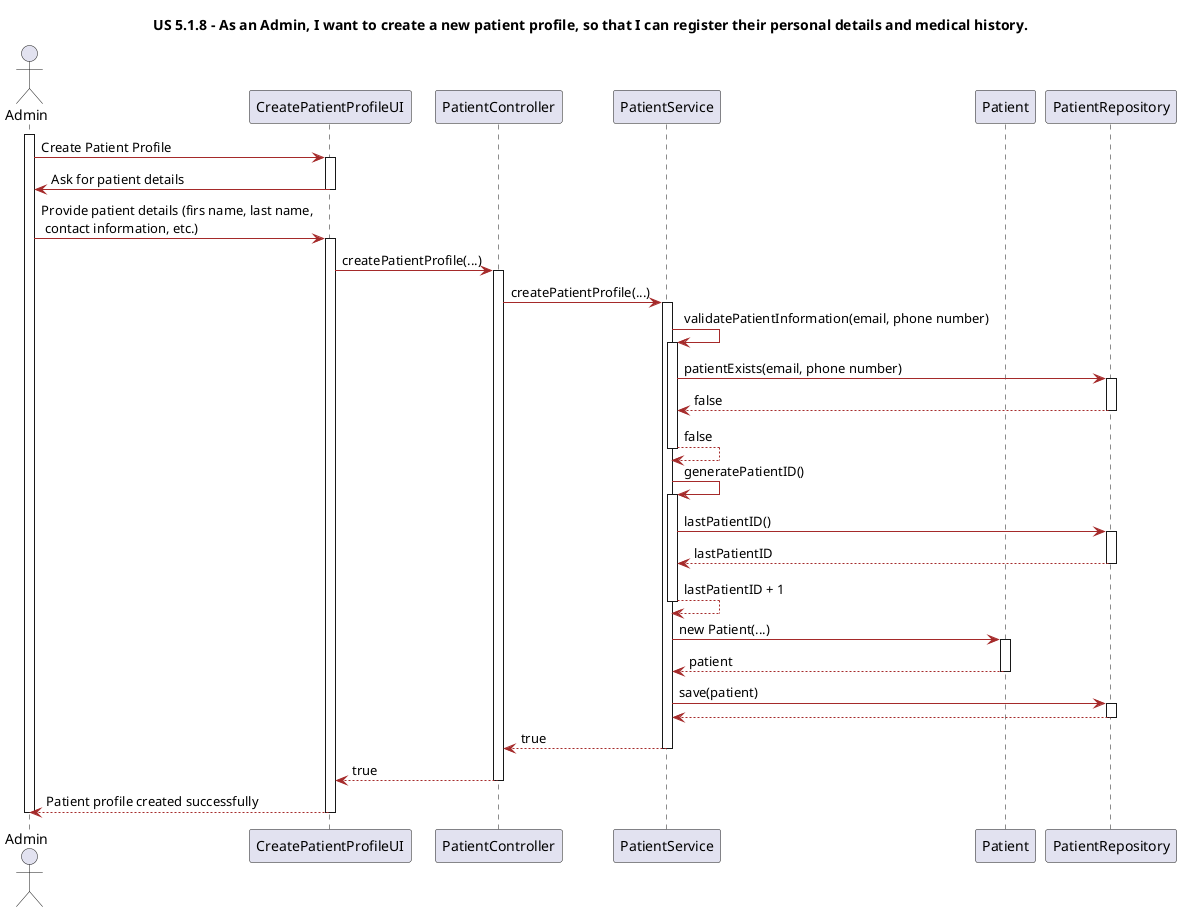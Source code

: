 @startuml


title US 5.1.8 - As an Admin, I want to create a new patient profile, so that I can register their personal details and medical history.

skinparam classAttributeIconSize 0

skinparam class {
    LifeLineBorderColor DodgerBlue
    LifeLineBackgroundColor APPLICATION
    BackgroundColor LemonChiffon
    ArrowColor Brown
    BorderColor SaddleBrown
}

skinparam packageStyle rectangle

skinparam card {
    LifeLineBorderColor DodgerBlue
    LifeLineBackgroundColor APPLICATION
    BackgroundColor LemonChiffon
    ArrowColor Brown
    BorderColor SaddleBrown
}

actor "Admin" as A

participant "CreatePatientProfileUI" as UI
participant "PatientController" as PC
participant "PatientService" as PS
participant "Patient" as P
participant "PatientRepository" as PR



activate A

A -> UI: Create Patient Profile

activate UI

UI -> A: Ask for patient details

deactivate UI

A -> UI: Provide patient details (firs name, last name,\n contact information, etc.)

activate UI

UI -> PC: createPatientProfile(...)

activate PC

PC -> PS: createPatientProfile(...)

activate PS

PS -> PS: validatePatientInformation(email, phone number)

activate PS

PS -> PR: patientExists(email, phone number)

activate PR

PR --> PS: false

deactivate PR

PS --> PS: false

deactivate PS



PS -> PS: generatePatientID()

activate PS

PS -> PR: lastPatientID()

activate PR

PR --> PS: lastPatientID

deactivate PR

PS --> PS: lastPatientID + 1

deactivate PS

PS -> P: new Patient(...)

activate P

P --> PS: patient

deactivate P

PS -> PR: save(patient)

activate PR

PR --> PS: 

deactivate PR

PS --> PC: true

deactivate PS

PC --> UI: true

deactivate PC

UI --> A: Patient profile created successfully

deactivate UI

deactivate A






@enduml
